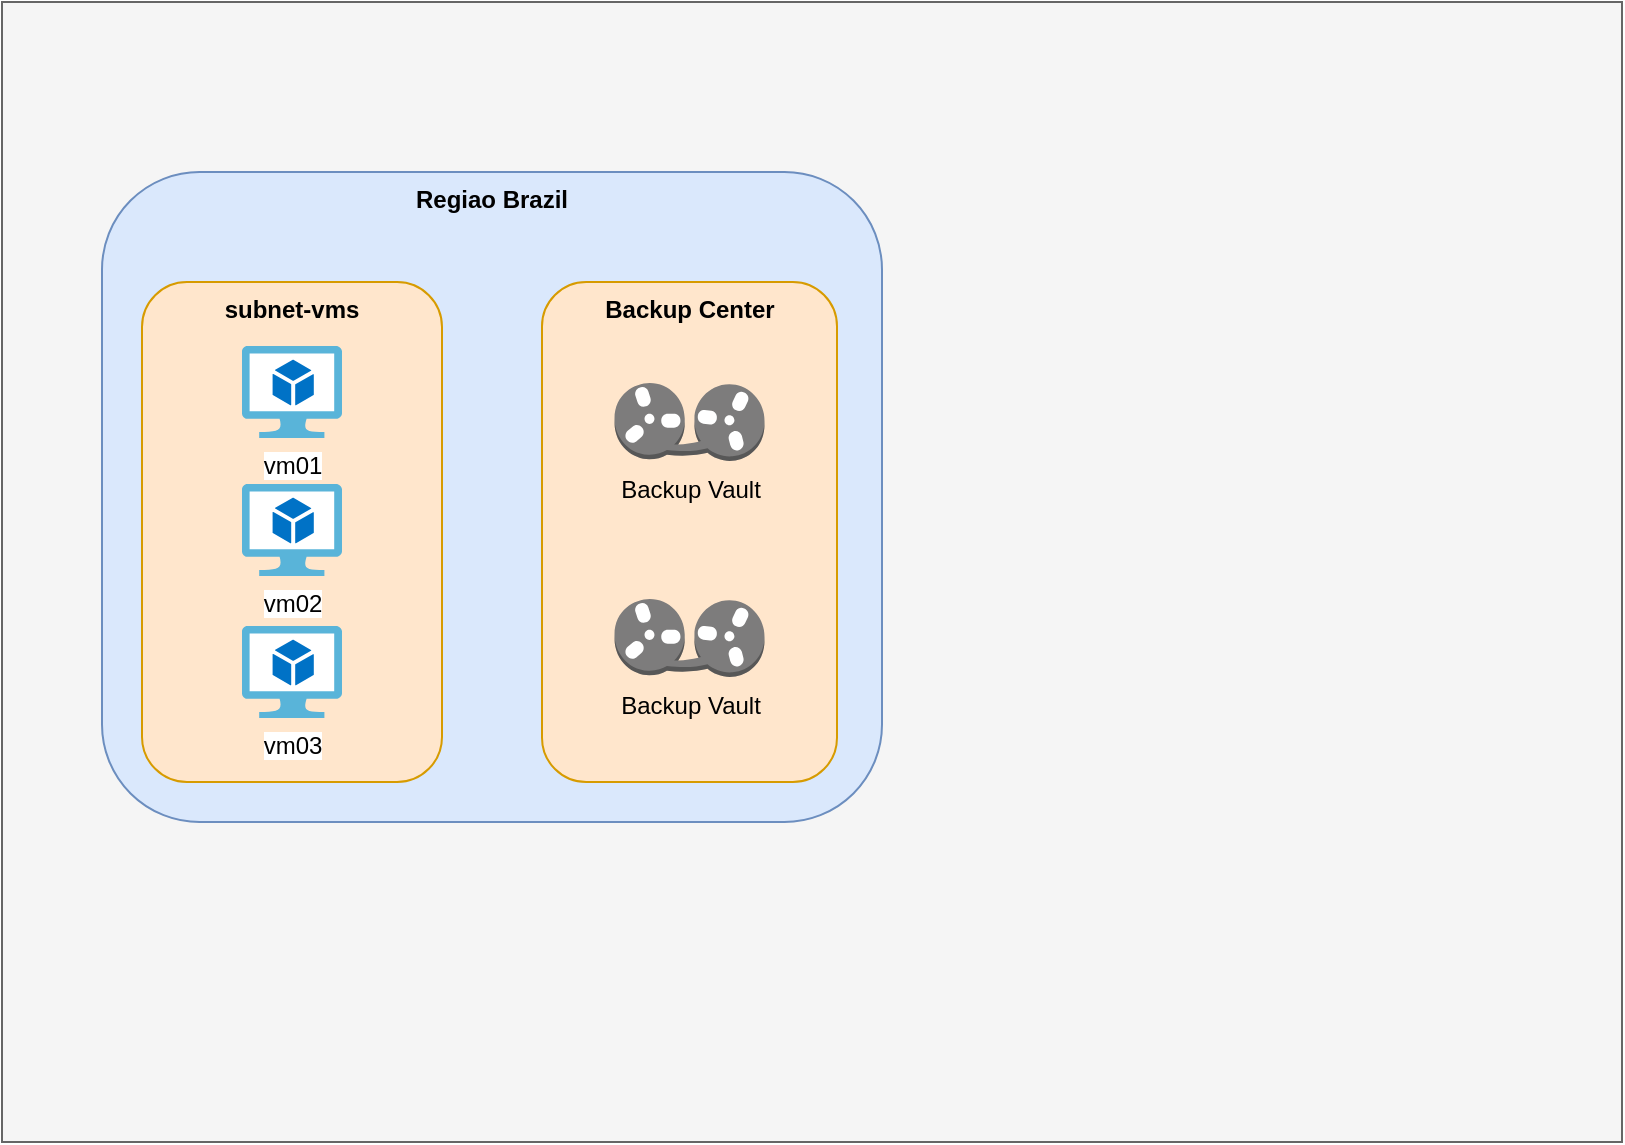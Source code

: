 <mxfile version="19.0.3" type="github">
  <diagram id="vJvLmU9q1-TFhlSP8GOK" name="Page-1">
    <mxGraphModel dx="1422" dy="786" grid="1" gridSize="10" guides="1" tooltips="1" connect="1" arrows="1" fold="1" page="1" pageScale="1" pageWidth="827" pageHeight="1169" math="0" shadow="0">
      <root>
        <mxCell id="0" />
        <mxCell id="1" parent="0" />
        <mxCell id="_D8urHrcq89fjGaqm43e-1" value="" style="rounded=0;whiteSpace=wrap;html=1;fillColor=#f5f5f5;fontColor=#333333;strokeColor=#666666;" parent="1" vertex="1">
          <mxGeometry x="10" y="110" width="810" height="570" as="geometry" />
        </mxCell>
        <mxCell id="_D8urHrcq89fjGaqm43e-2" value="Regiao Brazil" style="rounded=1;whiteSpace=wrap;html=1;verticalAlign=top;align=center;fillColor=#dae8fc;strokeColor=#6c8ebf;fontStyle=1" parent="1" vertex="1">
          <mxGeometry x="60" y="195" width="390" height="325" as="geometry" />
        </mxCell>
        <mxCell id="_D8urHrcq89fjGaqm43e-9" value="subnet-vms" style="rounded=1;whiteSpace=wrap;html=1;verticalAlign=top;fontStyle=1;fillColor=#ffe6cc;strokeColor=#d79b00;" parent="1" vertex="1">
          <mxGeometry x="80" y="250" width="150" height="250" as="geometry" />
        </mxCell>
        <mxCell id="_D8urHrcq89fjGaqm43e-7" value="Backup Center" style="rounded=1;whiteSpace=wrap;html=1;verticalAlign=top;fontStyle=1;fillColor=#ffe6cc;strokeColor=#d79b00;" parent="1" vertex="1">
          <mxGeometry x="280" y="250" width="147.5" height="250" as="geometry" />
        </mxCell>
        <mxCell id="_D8urHrcq89fjGaqm43e-3" value="vm01" style="sketch=0;aspect=fixed;html=1;points=[];align=center;image;fontSize=12;image=img/lib/mscae/Virtual_Machine_2.svg;" parent="1" vertex="1">
          <mxGeometry x="130" y="282" width="50" height="46" as="geometry" />
        </mxCell>
        <mxCell id="_D8urHrcq89fjGaqm43e-4" value="vm02" style="sketch=0;aspect=fixed;html=1;points=[];align=center;image;fontSize=12;image=img/lib/mscae/Virtual_Machine_2.svg;" parent="1" vertex="1">
          <mxGeometry x="130" y="351" width="50" height="46" as="geometry" />
        </mxCell>
        <mxCell id="_D8urHrcq89fjGaqm43e-5" value="vm03" style="sketch=0;aspect=fixed;html=1;points=[];align=center;image;fontSize=12;image=img/lib/mscae/Virtual_Machine_2.svg;" parent="1" vertex="1">
          <mxGeometry x="130" y="422" width="50" height="46" as="geometry" />
        </mxCell>
        <mxCell id="_D8urHrcq89fjGaqm43e-6" value="Backup Vault" style="outlineConnect=0;dashed=0;verticalLabelPosition=bottom;verticalAlign=top;align=center;html=1;shape=mxgraph.aws3.tape_storage;fillColor=#7D7C7C;gradientColor=none;" parent="1" vertex="1">
          <mxGeometry x="316.25" y="408.5" width="75" height="39" as="geometry" />
        </mxCell>
        <mxCell id="P5NrASFcuBQIqKETf10I-1" value="Backup Vault" style="outlineConnect=0;dashed=0;verticalLabelPosition=bottom;verticalAlign=top;align=center;html=1;shape=mxgraph.aws3.tape_storage;fillColor=#7D7C7C;gradientColor=none;" vertex="1" parent="1">
          <mxGeometry x="316.25" y="300.5" width="75" height="39" as="geometry" />
        </mxCell>
      </root>
    </mxGraphModel>
  </diagram>
</mxfile>
